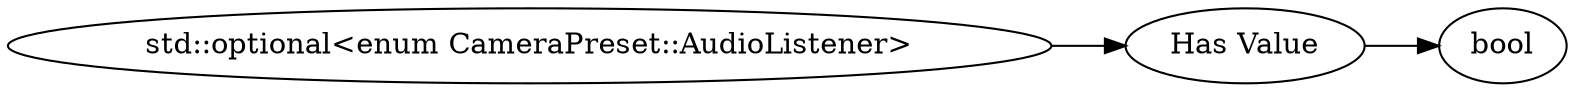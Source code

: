 digraph "std::optional<enum CameraPreset::AudioListener>" {
rankdir = LR
27
27 -> 28
28 -> 29

27 [label="std::optional<enum CameraPreset::AudioListener>",comment="name: \"std::optional<enum CameraPreset::AudioListener>\", typeName: \"\", id: 27, branchId: 0, recurseId: -1, attributes: 0, notes: \"\""];
28 [label="Has Value",comment="name: \"Has Value\", typeName: \"\", id: 28, branchId: 0, recurseId: -1, attributes: 0, notes: \"If true, follow with appropriate data type, otherwise nothing\""];
29 [label="bool",comment="name: \"bool\", typeName: \"\", id: 29, branchId: 0, recurseId: -1, attributes: 512, notes: \"\""];
{ rank = max;29}

}
